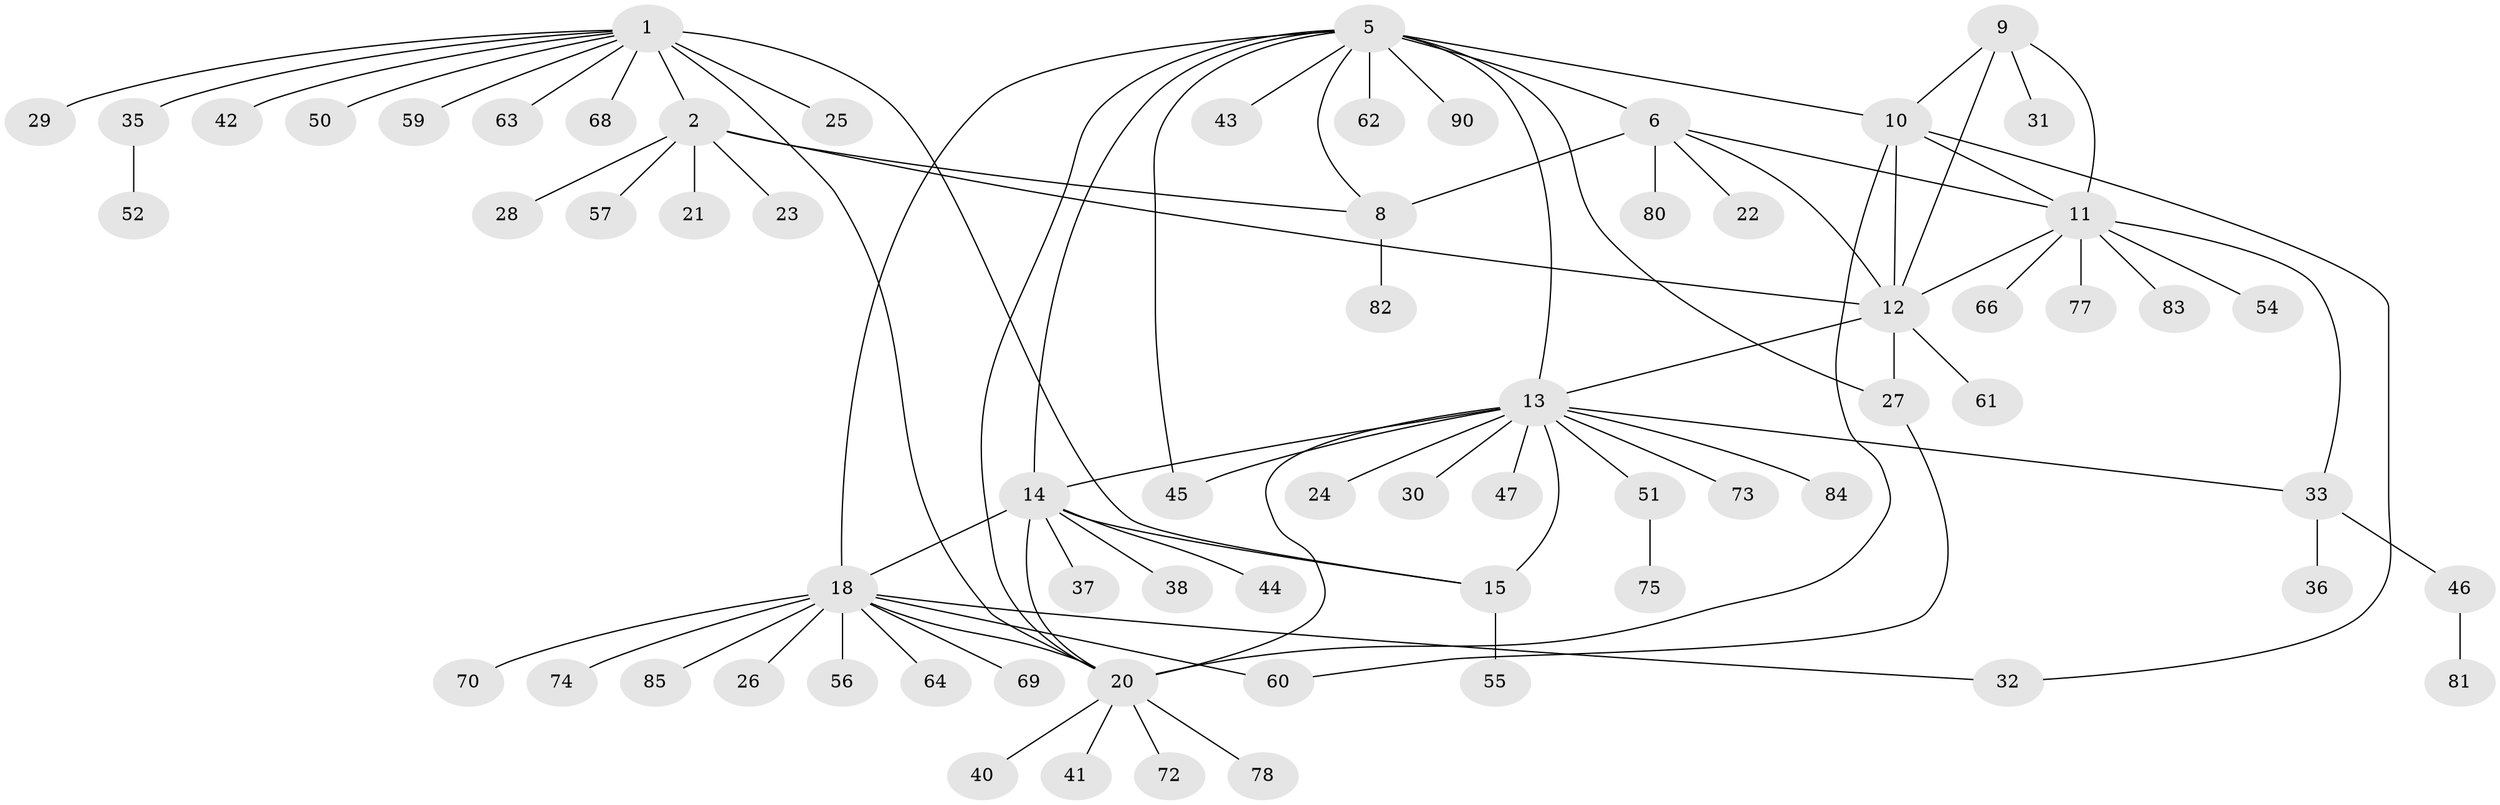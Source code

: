// Generated by graph-tools (version 1.1) at 2025/24/03/03/25 07:24:15]
// undirected, 69 vertices, 90 edges
graph export_dot {
graph [start="1"]
  node [color=gray90,style=filled];
  1 [super="+3"];
  2 [super="+4"];
  5 [super="+17"];
  6 [super="+7"];
  8 [super="+58"];
  9;
  10 [super="+76"];
  11 [super="+48"];
  12 [super="+87"];
  13 [super="+16"];
  14 [super="+19"];
  15;
  18 [super="+34"];
  20 [super="+53"];
  21;
  22;
  23;
  24;
  25;
  26;
  27 [super="+65"];
  28;
  29;
  30;
  31;
  32;
  33 [super="+49"];
  35;
  36;
  37 [super="+39"];
  38;
  40 [super="+88"];
  41;
  42;
  43 [super="+79"];
  44;
  45;
  46 [super="+67"];
  47;
  50;
  51;
  52 [super="+86"];
  54;
  55;
  56;
  57;
  59;
  60;
  61;
  62 [super="+71"];
  63;
  64;
  66;
  68;
  69;
  70;
  72;
  73;
  74;
  75;
  77;
  78;
  80;
  81;
  82 [super="+89"];
  83;
  84;
  85;
  90;
  1 -- 2 [weight=4];
  1 -- 15;
  1 -- 20;
  1 -- 25;
  1 -- 50;
  1 -- 59;
  1 -- 63;
  1 -- 35;
  1 -- 68;
  1 -- 42;
  1 -- 29;
  2 -- 21;
  2 -- 23;
  2 -- 28;
  2 -- 8;
  2 -- 57;
  2 -- 12;
  5 -- 6 [weight=2];
  5 -- 8;
  5 -- 27;
  5 -- 45;
  5 -- 62;
  5 -- 90;
  5 -- 10;
  5 -- 18;
  5 -- 20;
  5 -- 43;
  5 -- 14;
  5 -- 13;
  6 -- 8 [weight=2];
  6 -- 11;
  6 -- 80;
  6 -- 22;
  6 -- 12;
  8 -- 82;
  9 -- 10;
  9 -- 11;
  9 -- 12;
  9 -- 31;
  10 -- 11;
  10 -- 12;
  10 -- 20;
  10 -- 32;
  11 -- 12;
  11 -- 33;
  11 -- 54;
  11 -- 77;
  11 -- 83;
  11 -- 66;
  12 -- 27 [weight=2];
  12 -- 61;
  12 -- 13;
  13 -- 14 [weight=2];
  13 -- 15 [weight=2];
  13 -- 30;
  13 -- 45;
  13 -- 51;
  13 -- 84;
  13 -- 33;
  13 -- 73;
  13 -- 47;
  13 -- 20;
  13 -- 24;
  14 -- 15;
  14 -- 38;
  14 -- 18;
  14 -- 20;
  14 -- 37;
  14 -- 44;
  15 -- 55;
  18 -- 20;
  18 -- 26;
  18 -- 32;
  18 -- 56;
  18 -- 60;
  18 -- 64;
  18 -- 69;
  18 -- 74;
  18 -- 85;
  18 -- 70;
  20 -- 40;
  20 -- 41;
  20 -- 72;
  20 -- 78;
  27 -- 60;
  33 -- 36;
  33 -- 46;
  35 -- 52;
  46 -- 81;
  51 -- 75;
}
